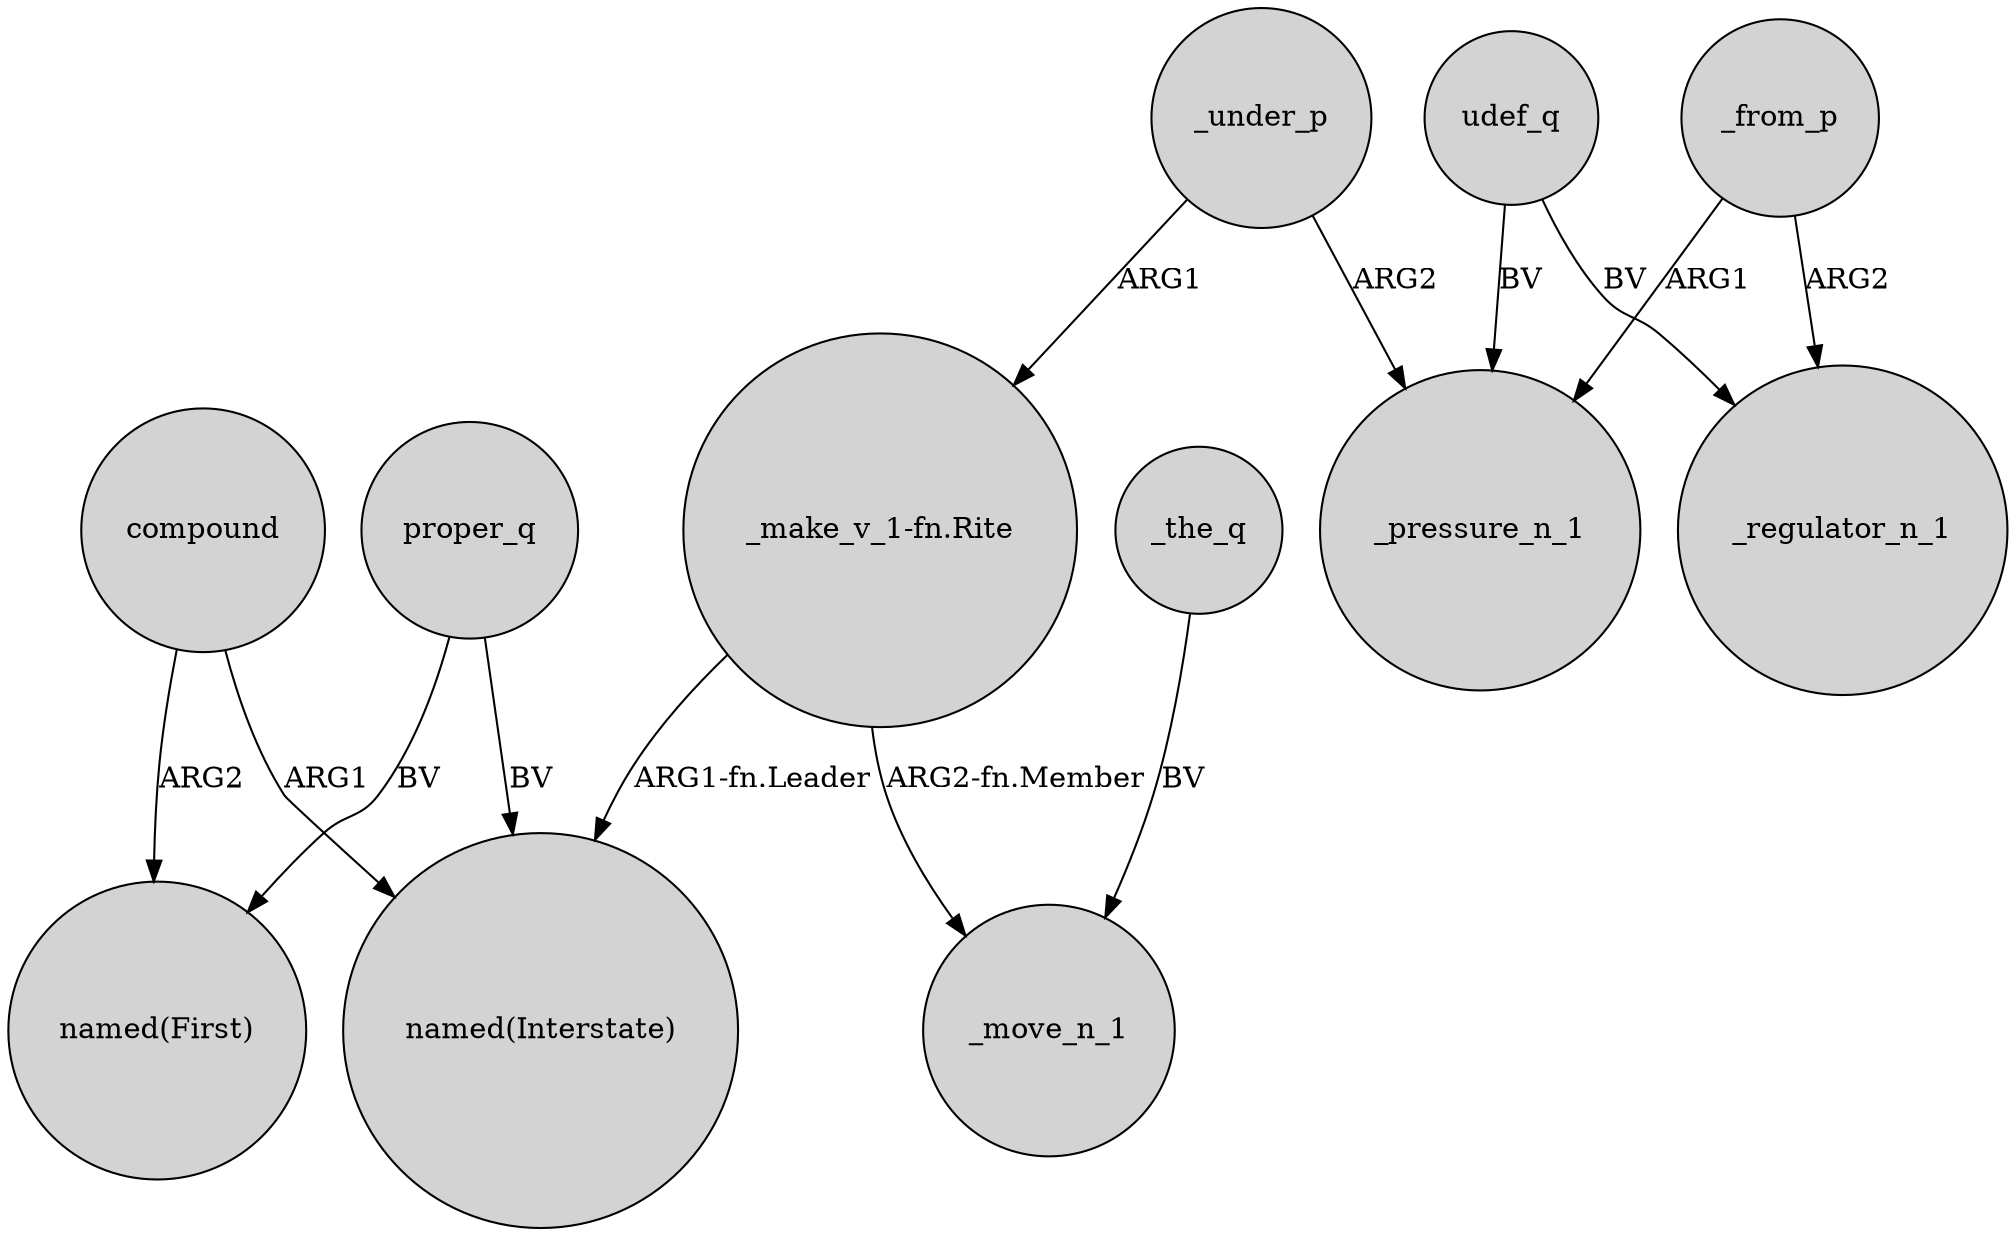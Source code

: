 digraph {
	node [shape=circle style=filled]
	proper_q -> "named(First)" [label=BV]
	_from_p -> _pressure_n_1 [label=ARG1]
	proper_q -> "named(Interstate)" [label=BV]
	"_make_v_1-fn.Rite" -> _move_n_1 [label="ARG2-fn.Member"]
	compound -> "named(Interstate)" [label=ARG1]
	udef_q -> _regulator_n_1 [label=BV]
	_from_p -> _regulator_n_1 [label=ARG2]
	"_make_v_1-fn.Rite" -> "named(Interstate)" [label="ARG1-fn.Leader"]
	udef_q -> _pressure_n_1 [label=BV]
	_the_q -> _move_n_1 [label=BV]
	_under_p -> "_make_v_1-fn.Rite" [label=ARG1]
	compound -> "named(First)" [label=ARG2]
	_under_p -> _pressure_n_1 [label=ARG2]
}
